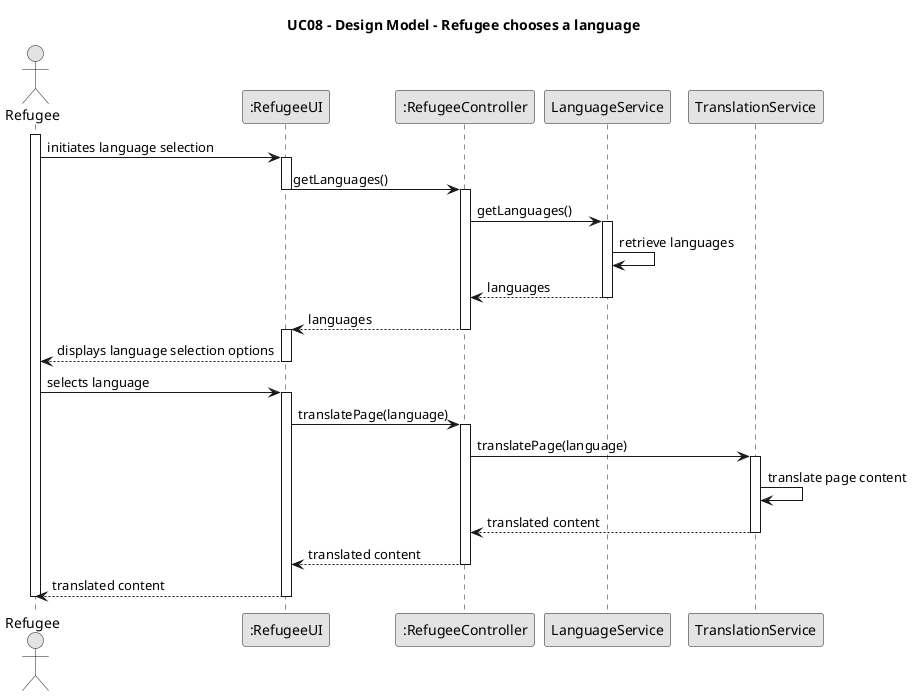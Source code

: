 @startuml
skinparam monochrome true
skinparam packageStyle rectangle
skinparam shadowing false

title UC08 - Design Model - Refugee chooses a language

actor Refugee as refugee
participant ":RefugeeUI" as ui
participant ":RefugeeController" as ctrl
participant "LanguageService" as languageService
participant "TranslationService" as translationService

activate refugee
    refugee -> ui : initiates language selection
    activate ui
        ui -> ctrl : getLanguages()
    deactivate ui
    activate ctrl
        ctrl -> languageService : getLanguages()
        activate languageService
            languageService -> languageService : retrieve languages
            languageService --> ctrl : languages
        deactivate languageService
        ctrl --> ui : languages
    deactivate ctrl
    activate ui
        ui --> refugee : displays language selection options
    deactivate ui
    refugee -> ui : selects language
    activate ui
        ui -> ctrl : translatePage(language)
        activate ctrl
            ctrl -> translationService : translatePage(language)
            activate translationService
                translationService -> translationService : translate page content
                translationService --> ctrl : translated content
            deactivate translationService
            ctrl --> ui : translated content
        deactivate ctrl
        ui --> refugee : translated content
    deactivate ui
deactivate refugee

@enduml